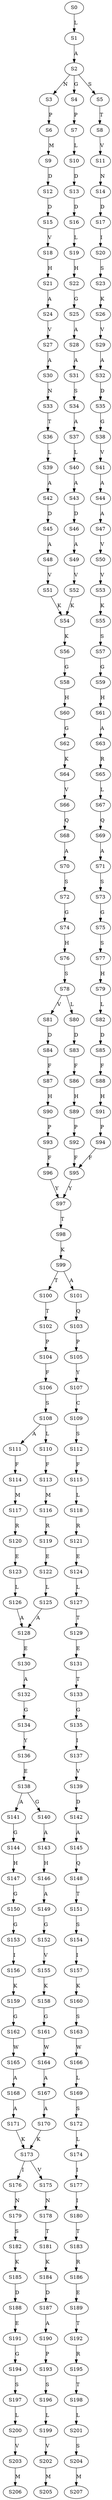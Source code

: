 strict digraph  {
	S0 -> S1 [ label = L ];
	S1 -> S2 [ label = A ];
	S2 -> S3 [ label = N ];
	S2 -> S4 [ label = G ];
	S2 -> S5 [ label = S ];
	S3 -> S6 [ label = P ];
	S4 -> S7 [ label = P ];
	S5 -> S8 [ label = T ];
	S6 -> S9 [ label = M ];
	S7 -> S10 [ label = L ];
	S8 -> S11 [ label = V ];
	S9 -> S12 [ label = D ];
	S10 -> S13 [ label = D ];
	S11 -> S14 [ label = N ];
	S12 -> S15 [ label = D ];
	S13 -> S16 [ label = D ];
	S14 -> S17 [ label = D ];
	S15 -> S18 [ label = V ];
	S16 -> S19 [ label = L ];
	S17 -> S20 [ label = I ];
	S18 -> S21 [ label = H ];
	S19 -> S22 [ label = H ];
	S20 -> S23 [ label = S ];
	S21 -> S24 [ label = A ];
	S22 -> S25 [ label = G ];
	S23 -> S26 [ label = K ];
	S24 -> S27 [ label = V ];
	S25 -> S28 [ label = A ];
	S26 -> S29 [ label = V ];
	S27 -> S30 [ label = A ];
	S28 -> S31 [ label = A ];
	S29 -> S32 [ label = A ];
	S30 -> S33 [ label = N ];
	S31 -> S34 [ label = S ];
	S32 -> S35 [ label = D ];
	S33 -> S36 [ label = T ];
	S34 -> S37 [ label = A ];
	S35 -> S38 [ label = G ];
	S36 -> S39 [ label = L ];
	S37 -> S40 [ label = L ];
	S38 -> S41 [ label = V ];
	S39 -> S42 [ label = A ];
	S40 -> S43 [ label = A ];
	S41 -> S44 [ label = A ];
	S42 -> S45 [ label = D ];
	S43 -> S46 [ label = D ];
	S44 -> S47 [ label = A ];
	S45 -> S48 [ label = A ];
	S46 -> S49 [ label = A ];
	S47 -> S50 [ label = V ];
	S48 -> S51 [ label = V ];
	S49 -> S52 [ label = V ];
	S50 -> S53 [ label = V ];
	S51 -> S54 [ label = K ];
	S52 -> S54 [ label = K ];
	S53 -> S55 [ label = K ];
	S54 -> S56 [ label = K ];
	S55 -> S57 [ label = S ];
	S56 -> S58 [ label = G ];
	S57 -> S59 [ label = G ];
	S58 -> S60 [ label = H ];
	S59 -> S61 [ label = H ];
	S60 -> S62 [ label = G ];
	S61 -> S63 [ label = A ];
	S62 -> S64 [ label = K ];
	S63 -> S65 [ label = R ];
	S64 -> S66 [ label = V ];
	S65 -> S67 [ label = L ];
	S66 -> S68 [ label = Q ];
	S67 -> S69 [ label = Q ];
	S68 -> S70 [ label = A ];
	S69 -> S71 [ label = A ];
	S70 -> S72 [ label = S ];
	S71 -> S73 [ label = S ];
	S72 -> S74 [ label = G ];
	S73 -> S75 [ label = G ];
	S74 -> S76 [ label = H ];
	S75 -> S77 [ label = S ];
	S76 -> S78 [ label = S ];
	S77 -> S79 [ label = H ];
	S78 -> S80 [ label = L ];
	S78 -> S81 [ label = V ];
	S79 -> S82 [ label = L ];
	S80 -> S83 [ label = D ];
	S81 -> S84 [ label = D ];
	S82 -> S85 [ label = D ];
	S83 -> S86 [ label = F ];
	S84 -> S87 [ label = F ];
	S85 -> S88 [ label = F ];
	S86 -> S89 [ label = H ];
	S87 -> S90 [ label = H ];
	S88 -> S91 [ label = H ];
	S89 -> S92 [ label = P ];
	S90 -> S93 [ label = P ];
	S91 -> S94 [ label = P ];
	S92 -> S95 [ label = F ];
	S93 -> S96 [ label = F ];
	S94 -> S95 [ label = F ];
	S95 -> S97 [ label = Y ];
	S96 -> S97 [ label = Y ];
	S97 -> S98 [ label = T ];
	S98 -> S99 [ label = K ];
	S99 -> S100 [ label = T ];
	S99 -> S101 [ label = A ];
	S100 -> S102 [ label = T ];
	S101 -> S103 [ label = Q ];
	S102 -> S104 [ label = P ];
	S103 -> S105 [ label = P ];
	S104 -> S106 [ label = F ];
	S105 -> S107 [ label = Y ];
	S106 -> S108 [ label = S ];
	S107 -> S109 [ label = C ];
	S108 -> S110 [ label = L ];
	S108 -> S111 [ label = A ];
	S109 -> S112 [ label = S ];
	S110 -> S113 [ label = F ];
	S111 -> S114 [ label = F ];
	S112 -> S115 [ label = F ];
	S113 -> S116 [ label = M ];
	S114 -> S117 [ label = M ];
	S115 -> S118 [ label = L ];
	S116 -> S119 [ label = R ];
	S117 -> S120 [ label = R ];
	S118 -> S121 [ label = R ];
	S119 -> S122 [ label = E ];
	S120 -> S123 [ label = E ];
	S121 -> S124 [ label = E ];
	S122 -> S125 [ label = L ];
	S123 -> S126 [ label = L ];
	S124 -> S127 [ label = L ];
	S125 -> S128 [ label = A ];
	S126 -> S128 [ label = A ];
	S127 -> S129 [ label = T ];
	S128 -> S130 [ label = E ];
	S129 -> S131 [ label = E ];
	S130 -> S132 [ label = A ];
	S131 -> S133 [ label = T ];
	S132 -> S134 [ label = G ];
	S133 -> S135 [ label = G ];
	S134 -> S136 [ label = Y ];
	S135 -> S137 [ label = I ];
	S136 -> S138 [ label = E ];
	S137 -> S139 [ label = V ];
	S138 -> S140 [ label = G ];
	S138 -> S141 [ label = A ];
	S139 -> S142 [ label = D ];
	S140 -> S143 [ label = A ];
	S141 -> S144 [ label = G ];
	S142 -> S145 [ label = A ];
	S143 -> S146 [ label = H ];
	S144 -> S147 [ label = H ];
	S145 -> S148 [ label = Q ];
	S146 -> S149 [ label = A ];
	S147 -> S150 [ label = G ];
	S148 -> S151 [ label = T ];
	S149 -> S152 [ label = G ];
	S150 -> S153 [ label = G ];
	S151 -> S154 [ label = S ];
	S152 -> S155 [ label = V ];
	S153 -> S156 [ label = I ];
	S154 -> S157 [ label = I ];
	S155 -> S158 [ label = K ];
	S156 -> S159 [ label = K ];
	S157 -> S160 [ label = K ];
	S158 -> S161 [ label = G ];
	S159 -> S162 [ label = G ];
	S160 -> S163 [ label = S ];
	S161 -> S164 [ label = W ];
	S162 -> S165 [ label = W ];
	S163 -> S166 [ label = W ];
	S164 -> S167 [ label = A ];
	S165 -> S168 [ label = A ];
	S166 -> S169 [ label = L ];
	S167 -> S170 [ label = A ];
	S168 -> S171 [ label = A ];
	S169 -> S172 [ label = S ];
	S170 -> S173 [ label = K ];
	S171 -> S173 [ label = K ];
	S172 -> S174 [ label = L ];
	S173 -> S175 [ label = V ];
	S173 -> S176 [ label = I ];
	S174 -> S177 [ label = I ];
	S175 -> S178 [ label = N ];
	S176 -> S179 [ label = N ];
	S177 -> S180 [ label = I ];
	S178 -> S181 [ label = T ];
	S179 -> S182 [ label = S ];
	S180 -> S183 [ label = T ];
	S181 -> S184 [ label = K ];
	S182 -> S185 [ label = K ];
	S183 -> S186 [ label = R ];
	S184 -> S187 [ label = D ];
	S185 -> S188 [ label = D ];
	S186 -> S189 [ label = E ];
	S187 -> S190 [ label = A ];
	S188 -> S191 [ label = E ];
	S189 -> S192 [ label = T ];
	S190 -> S193 [ label = P ];
	S191 -> S194 [ label = G ];
	S192 -> S195 [ label = R ];
	S193 -> S196 [ label = S ];
	S194 -> S197 [ label = S ];
	S195 -> S198 [ label = T ];
	S196 -> S199 [ label = L ];
	S197 -> S200 [ label = L ];
	S198 -> S201 [ label = L ];
	S199 -> S202 [ label = V ];
	S200 -> S203 [ label = V ];
	S201 -> S204 [ label = S ];
	S202 -> S205 [ label = M ];
	S203 -> S206 [ label = M ];
	S204 -> S207 [ label = M ];
}
